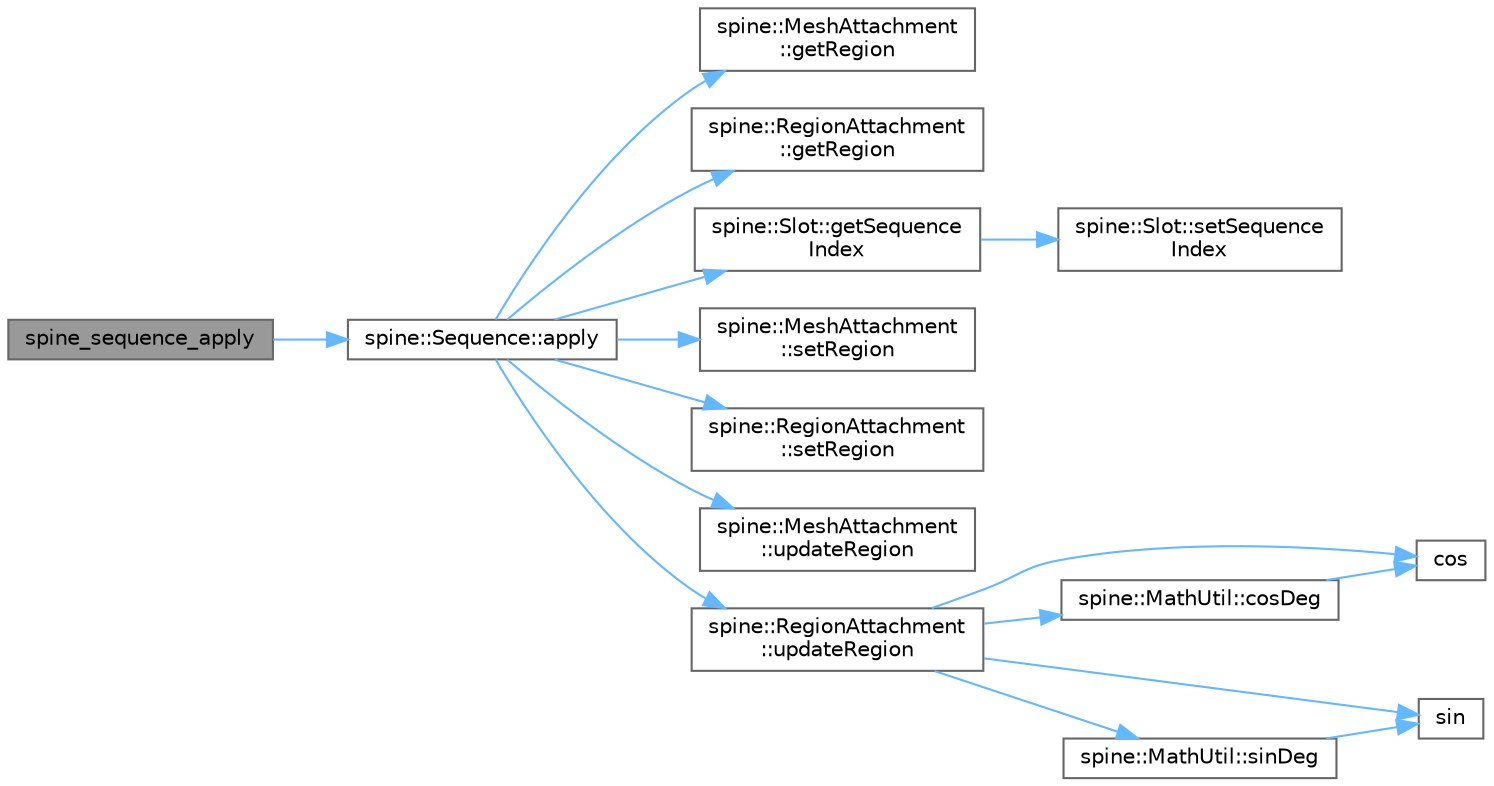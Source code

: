 digraph "spine_sequence_apply"
{
 // LATEX_PDF_SIZE
  bgcolor="transparent";
  edge [fontname=Helvetica,fontsize=10,labelfontname=Helvetica,labelfontsize=10];
  node [fontname=Helvetica,fontsize=10,shape=box,height=0.2,width=0.4];
  rankdir="LR";
  Node1 [id="Node000001",label="spine_sequence_apply",height=0.2,width=0.4,color="gray40", fillcolor="grey60", style="filled", fontcolor="black",tooltip=" "];
  Node1 -> Node2 [id="edge16_Node000001_Node000002",color="steelblue1",style="solid",tooltip=" "];
  Node2 [id="Node000002",label="spine::Sequence::apply",height=0.2,width=0.4,color="grey40", fillcolor="white", style="filled",URL="$classspine_1_1_sequence.html#a303c97341215f2f71b3386a3b871dcaf",tooltip=" "];
  Node2 -> Node3 [id="edge17_Node000002_Node000003",color="steelblue1",style="solid",tooltip=" "];
  Node3 [id="Node000003",label="spine::MeshAttachment\l::getRegion",height=0.2,width=0.4,color="grey40", fillcolor="white", style="filled",URL="$classspine_1_1_mesh_attachment.html#a8197ef03ada782693e628ef0a7064fc4",tooltip=" "];
  Node2 -> Node4 [id="edge18_Node000002_Node000004",color="steelblue1",style="solid",tooltip=" "];
  Node4 [id="Node000004",label="spine::RegionAttachment\l::getRegion",height=0.2,width=0.4,color="grey40", fillcolor="white", style="filled",URL="$classspine_1_1_region_attachment.html#adf3addb5aec6daa0d88e3bb9ed3c5305",tooltip=" "];
  Node2 -> Node5 [id="edge19_Node000002_Node000005",color="steelblue1",style="solid",tooltip=" "];
  Node5 [id="Node000005",label="spine::Slot::getSequence\lIndex",height=0.2,width=0.4,color="grey40", fillcolor="white", style="filled",URL="$classspine_1_1_slot.html#aa33b8e3e2f1b77b7263fdc77bd003f84",tooltip=" "];
  Node5 -> Node6 [id="edge20_Node000005_Node000006",color="steelblue1",style="solid",tooltip=" "];
  Node6 [id="Node000006",label="spine::Slot::setSequence\lIndex",height=0.2,width=0.4,color="grey40", fillcolor="white", style="filled",URL="$classspine_1_1_slot.html#aa6a43230f9459fa381f89e696d9ed8fa",tooltip=" "];
  Node2 -> Node7 [id="edge21_Node000002_Node000007",color="steelblue1",style="solid",tooltip=" "];
  Node7 [id="Node000007",label="spine::MeshAttachment\l::setRegion",height=0.2,width=0.4,color="grey40", fillcolor="white", style="filled",URL="$classspine_1_1_mesh_attachment.html#a18a9a10f7859820714eb6f0ee3366ff7",tooltip=" "];
  Node2 -> Node8 [id="edge22_Node000002_Node000008",color="steelblue1",style="solid",tooltip=" "];
  Node8 [id="Node000008",label="spine::RegionAttachment\l::setRegion",height=0.2,width=0.4,color="grey40", fillcolor="white", style="filled",URL="$classspine_1_1_region_attachment.html#a2650366d3e622b15e202880cb0cefb3d",tooltip=" "];
  Node2 -> Node9 [id="edge23_Node000002_Node000009",color="steelblue1",style="solid",tooltip=" "];
  Node9 [id="Node000009",label="spine::MeshAttachment\l::updateRegion",height=0.2,width=0.4,color="grey40", fillcolor="white", style="filled",URL="$classspine_1_1_mesh_attachment.html#a3d053a9ee851dfcc8b74d75823ab1544",tooltip=" "];
  Node2 -> Node10 [id="edge24_Node000002_Node000010",color="steelblue1",style="solid",tooltip=" "];
  Node10 [id="Node000010",label="spine::RegionAttachment\l::updateRegion",height=0.2,width=0.4,color="grey40", fillcolor="white", style="filled",URL="$classspine_1_1_region_attachment.html#ad5222852891c32f80754008f06685c68",tooltip=" "];
  Node10 -> Node11 [id="edge25_Node000010_Node000011",color="steelblue1",style="solid",tooltip=" "];
  Node11 [id="Node000011",label="cos",height=0.2,width=0.4,color="grey40", fillcolor="white", style="filled",URL="$_array_cwise_unary_ops_8h.html#a92b03396990b0e9eea0731aa406e31a4",tooltip=" "];
  Node10 -> Node12 [id="edge26_Node000010_Node000012",color="steelblue1",style="solid",tooltip=" "];
  Node12 [id="Node000012",label="spine::MathUtil::cosDeg",height=0.2,width=0.4,color="grey40", fillcolor="white", style="filled",URL="$classspine_1_1_math_util.html#a850ec73cda78c2c979815e6f29003856",tooltip="Returns the cosine in radians from a lookup table."];
  Node12 -> Node11 [id="edge27_Node000012_Node000011",color="steelblue1",style="solid",tooltip=" "];
  Node10 -> Node13 [id="edge28_Node000010_Node000013",color="steelblue1",style="solid",tooltip=" "];
  Node13 [id="Node000013",label="sin",height=0.2,width=0.4,color="grey40", fillcolor="white", style="filled",URL="$_array_cwise_unary_ops_8h.html#a9cfb0ea58bd813510a9e2db18a5e49f0",tooltip=" "];
  Node10 -> Node14 [id="edge29_Node000010_Node000014",color="steelblue1",style="solid",tooltip=" "];
  Node14 [id="Node000014",label="spine::MathUtil::sinDeg",height=0.2,width=0.4,color="grey40", fillcolor="white", style="filled",URL="$classspine_1_1_math_util.html#acc11de025af6022b22c96e87b3e78579",tooltip="Returns the sine in radians from a lookup table."];
  Node14 -> Node13 [id="edge30_Node000014_Node000013",color="steelblue1",style="solid",tooltip=" "];
}
